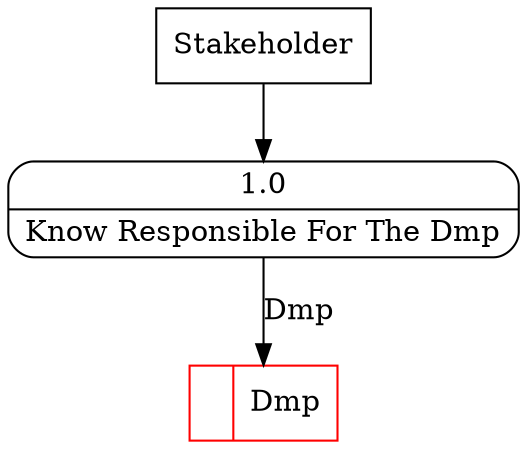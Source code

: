 digraph dfd2{ 
node[shape=record]
200 [label="<f0>  |<f1> Dmp " color=red];
201 [label="Stakeholder" shape=box];
202 [label="{<f0> 1.0|<f1> Know Responsible For The Dmp }" shape=Mrecord];
201 -> 202
202 -> 200 [label="Dmp"]
}